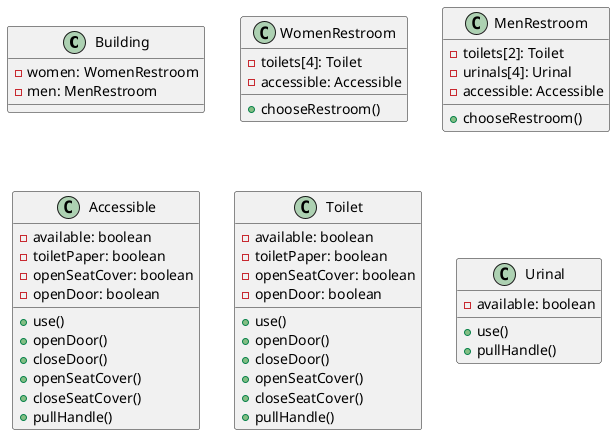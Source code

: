 @startuml
class Building {
-women: WomenRestroom
-men: MenRestroom
}

class WomenRestroom {
-toilets[4]: Toilet
-accessible: Accessible
+chooseRestroom()
}

class MenRestroom {
-toilets[2]: Toilet
-urinals[4]: Urinal
-accessible: Accessible
+chooseRestroom()
}

class Accessible {
-available: boolean
-toiletPaper: boolean
-openSeatCover: boolean
-openDoor: boolean
+use()
+openDoor()
+closeDoor()
+openSeatCover()
+closeSeatCover()
+pullHandle()
}

class Toilet {
-available: boolean
-toiletPaper: boolean
-openSeatCover: boolean
-openDoor: boolean
+use()
+openDoor()
+closeDoor()
+openSeatCover()
+closeSeatCover()
+pullHandle()
}

class Urinal {
-available: boolean
+use()
+pullHandle()
}
@enduml
